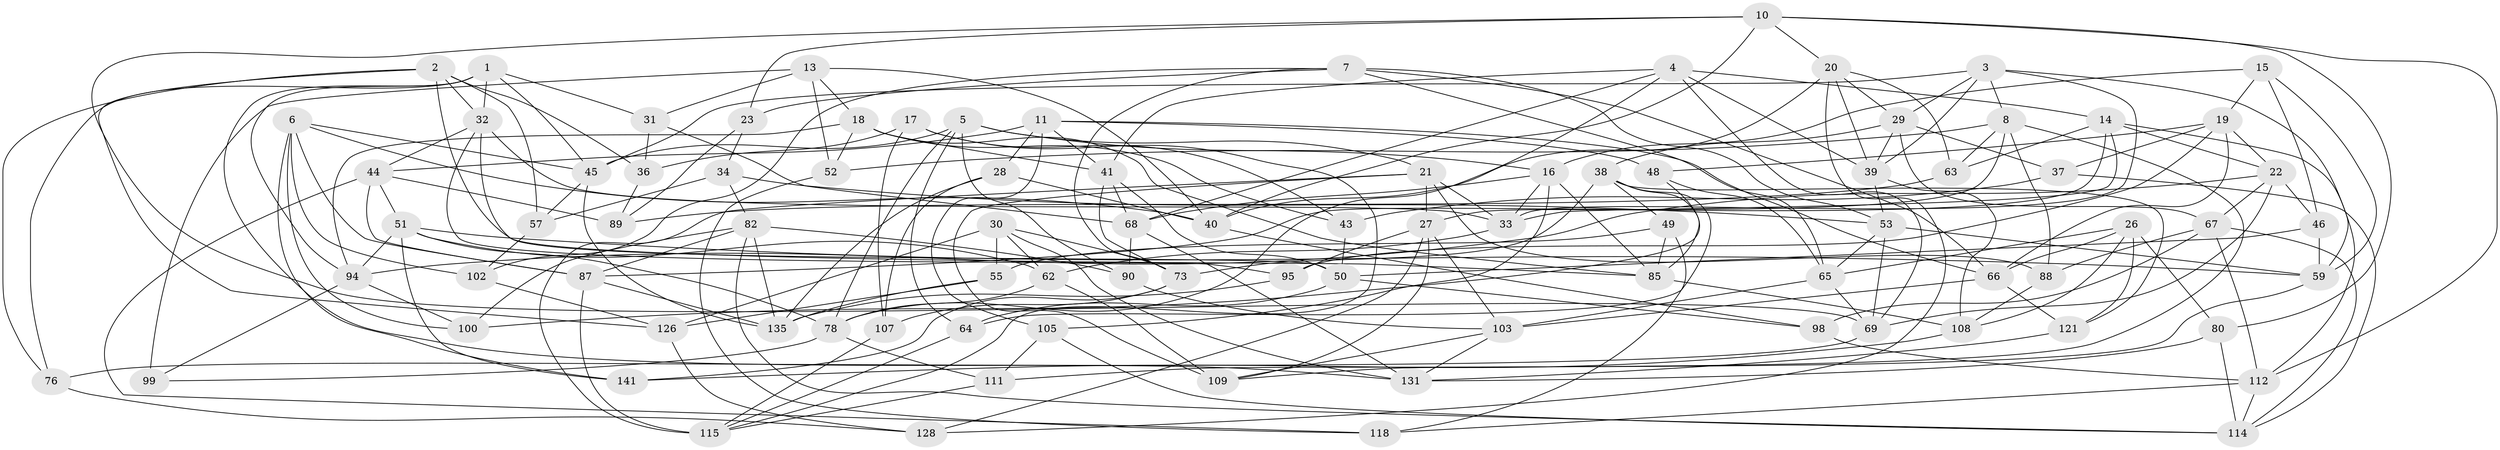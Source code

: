 // original degree distribution, {4: 1.0}
// Generated by graph-tools (version 1.1) at 2025/11/02/27/25 16:11:50]
// undirected, 89 vertices, 229 edges
graph export_dot {
graph [start="1"]
  node [color=gray90,style=filled];
  1 [super="+81"];
  2 [super="+120"];
  3 [super="+127"];
  4 [super="+83"];
  5 [super="+35"];
  6 [super="+25"];
  7 [super="+12"];
  8 [super="+9"];
  10 [super="+125"];
  11 [super="+104"];
  13 [super="+54"];
  14 [super="+130"];
  15;
  16 [super="+60"];
  17;
  18 [super="+70"];
  19 [super="+56"];
  20 [super="+92"];
  21 [super="+124"];
  22 [super="+24"];
  23;
  26 [super="+74"];
  27 [super="+72"];
  28;
  29 [super="+86"];
  30 [super="+77"];
  31;
  32 [super="+75"];
  33 [super="+47"];
  34;
  36;
  37;
  38 [super="+58"];
  39 [super="+71"];
  40 [super="+42"];
  41 [super="+106"];
  43;
  44 [super="+91"];
  45 [super="+61"];
  46;
  48;
  49;
  50 [super="+101"];
  51 [super="+113"];
  52;
  53 [super="+132"];
  55;
  57;
  59 [super="+133"];
  62 [super="+97"];
  63;
  64;
  65 [super="+84"];
  66 [super="+96"];
  67 [super="+110"];
  68 [super="+93"];
  69 [super="+138"];
  73 [super="+144"];
  76;
  78 [super="+79"];
  80;
  82 [super="+129"];
  85 [super="+116"];
  87 [super="+117"];
  88;
  89;
  90;
  94 [super="+122"];
  95;
  98;
  99;
  100;
  102;
  103 [super="+134"];
  105;
  107;
  108 [super="+136"];
  109 [super="+123"];
  111;
  112 [super="+139"];
  114 [super="+143"];
  115 [super="+119"];
  118;
  121;
  126 [super="+140"];
  128;
  131 [super="+142"];
  135 [super="+137"];
  141;
  1 -- 31;
  1 -- 76;
  1 -- 32;
  1 -- 131;
  1 -- 45;
  1 -- 94;
  2 -- 36;
  2 -- 76;
  2 -- 85;
  2 -- 32;
  2 -- 57;
  2 -- 126;
  3 -- 45;
  3 -- 59;
  3 -- 33;
  3 -- 29;
  3 -- 8;
  3 -- 39;
  4 -- 39;
  4 -- 14;
  4 -- 68;
  4 -- 69;
  4 -- 78;
  4 -- 41;
  5 -- 64;
  5 -- 90;
  5 -- 45;
  5 -- 16;
  5 -- 21;
  5 -- 78;
  6 -- 40;
  6 -- 87;
  6 -- 100;
  6 -- 102;
  6 -- 45;
  6 -- 141;
  7 -- 73;
  7 -- 53;
  7 -- 66;
  7 -- 65;
  7 -- 23;
  7 -- 102;
  8 -- 88;
  8 -- 87;
  8 -- 63;
  8 -- 52;
  8 -- 111;
  10 -- 80;
  10 -- 23;
  10 -- 112;
  10 -- 40;
  10 -- 20;
  10 -- 69;
  11 -- 105;
  11 -- 28;
  11 -- 48;
  11 -- 41;
  11 -- 66;
  11 -- 44;
  13 -- 52;
  13 -- 99 [weight=2];
  13 -- 18;
  13 -- 31;
  13 -- 40;
  14 -- 63;
  14 -- 22;
  14 -- 112;
  14 -- 27;
  14 -- 33;
  15 -- 46;
  15 -- 59;
  15 -- 16;
  15 -- 19;
  16 -- 105;
  16 -- 85;
  16 -- 33;
  16 -- 68;
  17 -- 43;
  17 -- 107;
  17 -- 36;
  17 -- 115;
  18 -- 43;
  18 -- 85;
  18 -- 94;
  18 -- 52;
  18 -- 41;
  19 -- 95;
  19 -- 48;
  19 -- 66;
  19 -- 37;
  19 -- 22;
  20 -- 40;
  20 -- 128;
  20 -- 63;
  20 -- 39;
  20 -- 29;
  21 -- 33;
  21 -- 88;
  21 -- 115;
  21 -- 27;
  21 -- 109;
  22 -- 94;
  22 -- 46;
  22 -- 67;
  22 -- 69;
  23 -- 34;
  23 -- 89;
  26 -- 108 [weight=2];
  26 -- 80;
  26 -- 121;
  26 -- 66;
  26 -- 65;
  27 -- 95;
  27 -- 103;
  27 -- 109;
  27 -- 128;
  28 -- 107;
  28 -- 135;
  28 -- 40;
  29 -- 37;
  29 -- 38;
  29 -- 67;
  29 -- 39;
  30 -- 62;
  30 -- 73;
  30 -- 131;
  30 -- 126 [weight=2];
  30 -- 55;
  31 -- 36;
  31 -- 68;
  32 -- 33;
  32 -- 50;
  32 -- 44;
  32 -- 95;
  33 -- 62;
  34 -- 57;
  34 -- 82;
  34 -- 53;
  36 -- 89;
  37 -- 43;
  37 -- 114;
  38 -- 64;
  38 -- 121;
  38 -- 49;
  38 -- 73;
  38 -- 85;
  39 -- 53;
  39 -- 108;
  40 -- 98;
  41 -- 73;
  41 -- 68;
  41 -- 50;
  43 -- 50;
  44 -- 89;
  44 -- 118;
  44 -- 51;
  44 -- 87;
  45 -- 57;
  45 -- 135;
  46 -- 59;
  46 -- 50;
  48 -- 100;
  48 -- 65;
  49 -- 55;
  49 -- 85;
  49 -- 118;
  50 -- 64;
  50 -- 98;
  51 -- 78;
  51 -- 59;
  51 -- 62;
  51 -- 141;
  51 -- 94;
  52 -- 118;
  53 -- 59;
  53 -- 65;
  53 -- 69;
  55 -- 135;
  55 -- 126;
  57 -- 102;
  59 -- 109;
  62 -- 109 [weight=2];
  62 -- 78;
  63 -- 89;
  64 -- 115;
  65 -- 69;
  65 -- 103;
  66 -- 103;
  66 -- 121;
  67 -- 114;
  67 -- 112;
  67 -- 88;
  67 -- 98;
  68 -- 90;
  68 -- 131;
  69 -- 76;
  73 -- 141;
  73 -- 107;
  76 -- 128;
  78 -- 99;
  78 -- 111;
  80 -- 114;
  80 -- 131;
  82 -- 135;
  82 -- 100;
  82 -- 90;
  82 -- 87;
  82 -- 114;
  85 -- 108;
  87 -- 135;
  87 -- 115;
  88 -- 108;
  90 -- 103;
  94 -- 99;
  94 -- 100;
  95 -- 135;
  98 -- 112;
  102 -- 126;
  103 -- 131;
  103 -- 109;
  105 -- 111;
  105 -- 114;
  107 -- 115;
  108 -- 141;
  111 -- 115;
  112 -- 118;
  112 -- 114;
  121 -- 131;
  126 -- 128;
}
